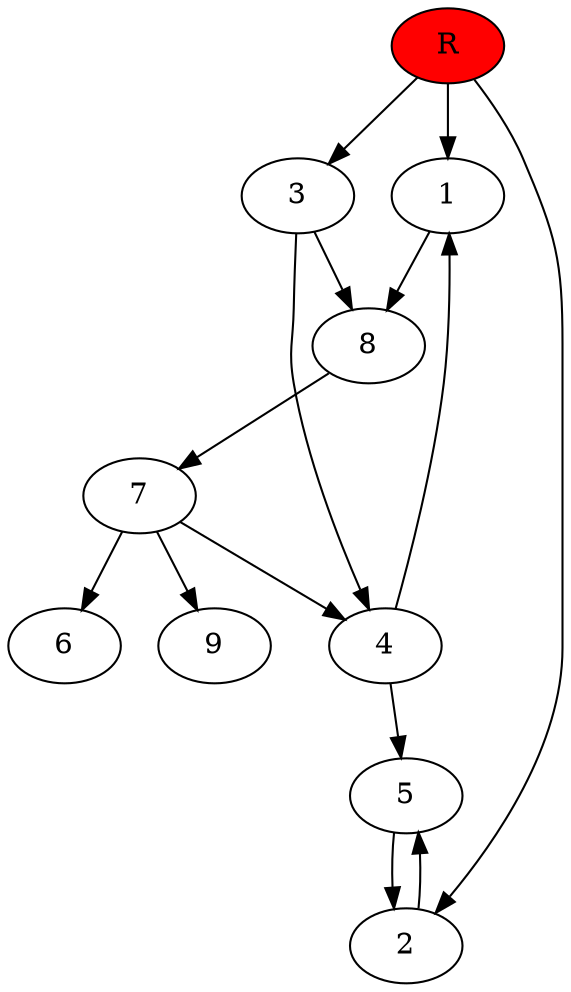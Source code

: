 digraph prb28827 {
	1
	2
	3
	4
	5
	6
	7
	8
	R [fillcolor="#ff0000" style=filled]
	1 -> 8
	2 -> 5
	3 -> 4
	3 -> 8
	4 -> 1
	4 -> 5
	5 -> 2
	7 -> 4
	7 -> 6
	7 -> 9
	8 -> 7
	R -> 1
	R -> 2
	R -> 3
}
